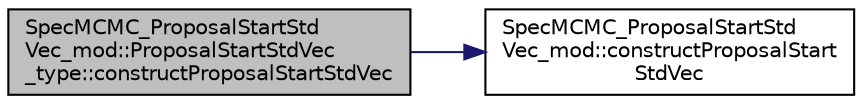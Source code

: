 digraph "SpecMCMC_ProposalStartStdVec_mod::ProposalStartStdVec_type::constructProposalStartStdVec"
{
 // LATEX_PDF_SIZE
  edge [fontname="Helvetica",fontsize="10",labelfontname="Helvetica",labelfontsize="10"];
  node [fontname="Helvetica",fontsize="10",shape=record];
  rankdir="LR";
  Node1 [label="SpecMCMC_ProposalStartStd\lVec_mod::ProposalStartStdVec\l_type::constructProposalStartStdVec",height=0.2,width=0.4,color="black", fillcolor="grey75", style="filled", fontcolor="black",tooltip=" "];
  Node1 -> Node2 [color="midnightblue",fontsize="10",style="solid",fontname="Helvetica"];
  Node2 [label="SpecMCMC_ProposalStartStd\lVec_mod::constructProposalStart\lStdVec",height=0.2,width=0.4,color="black", fillcolor="white", style="filled",URL="$namespaceSpecMCMC__ProposalStartStdVec__mod.html#a8fa18fb8d76d3823f405be115eeec16b",tooltip=" "];
}
